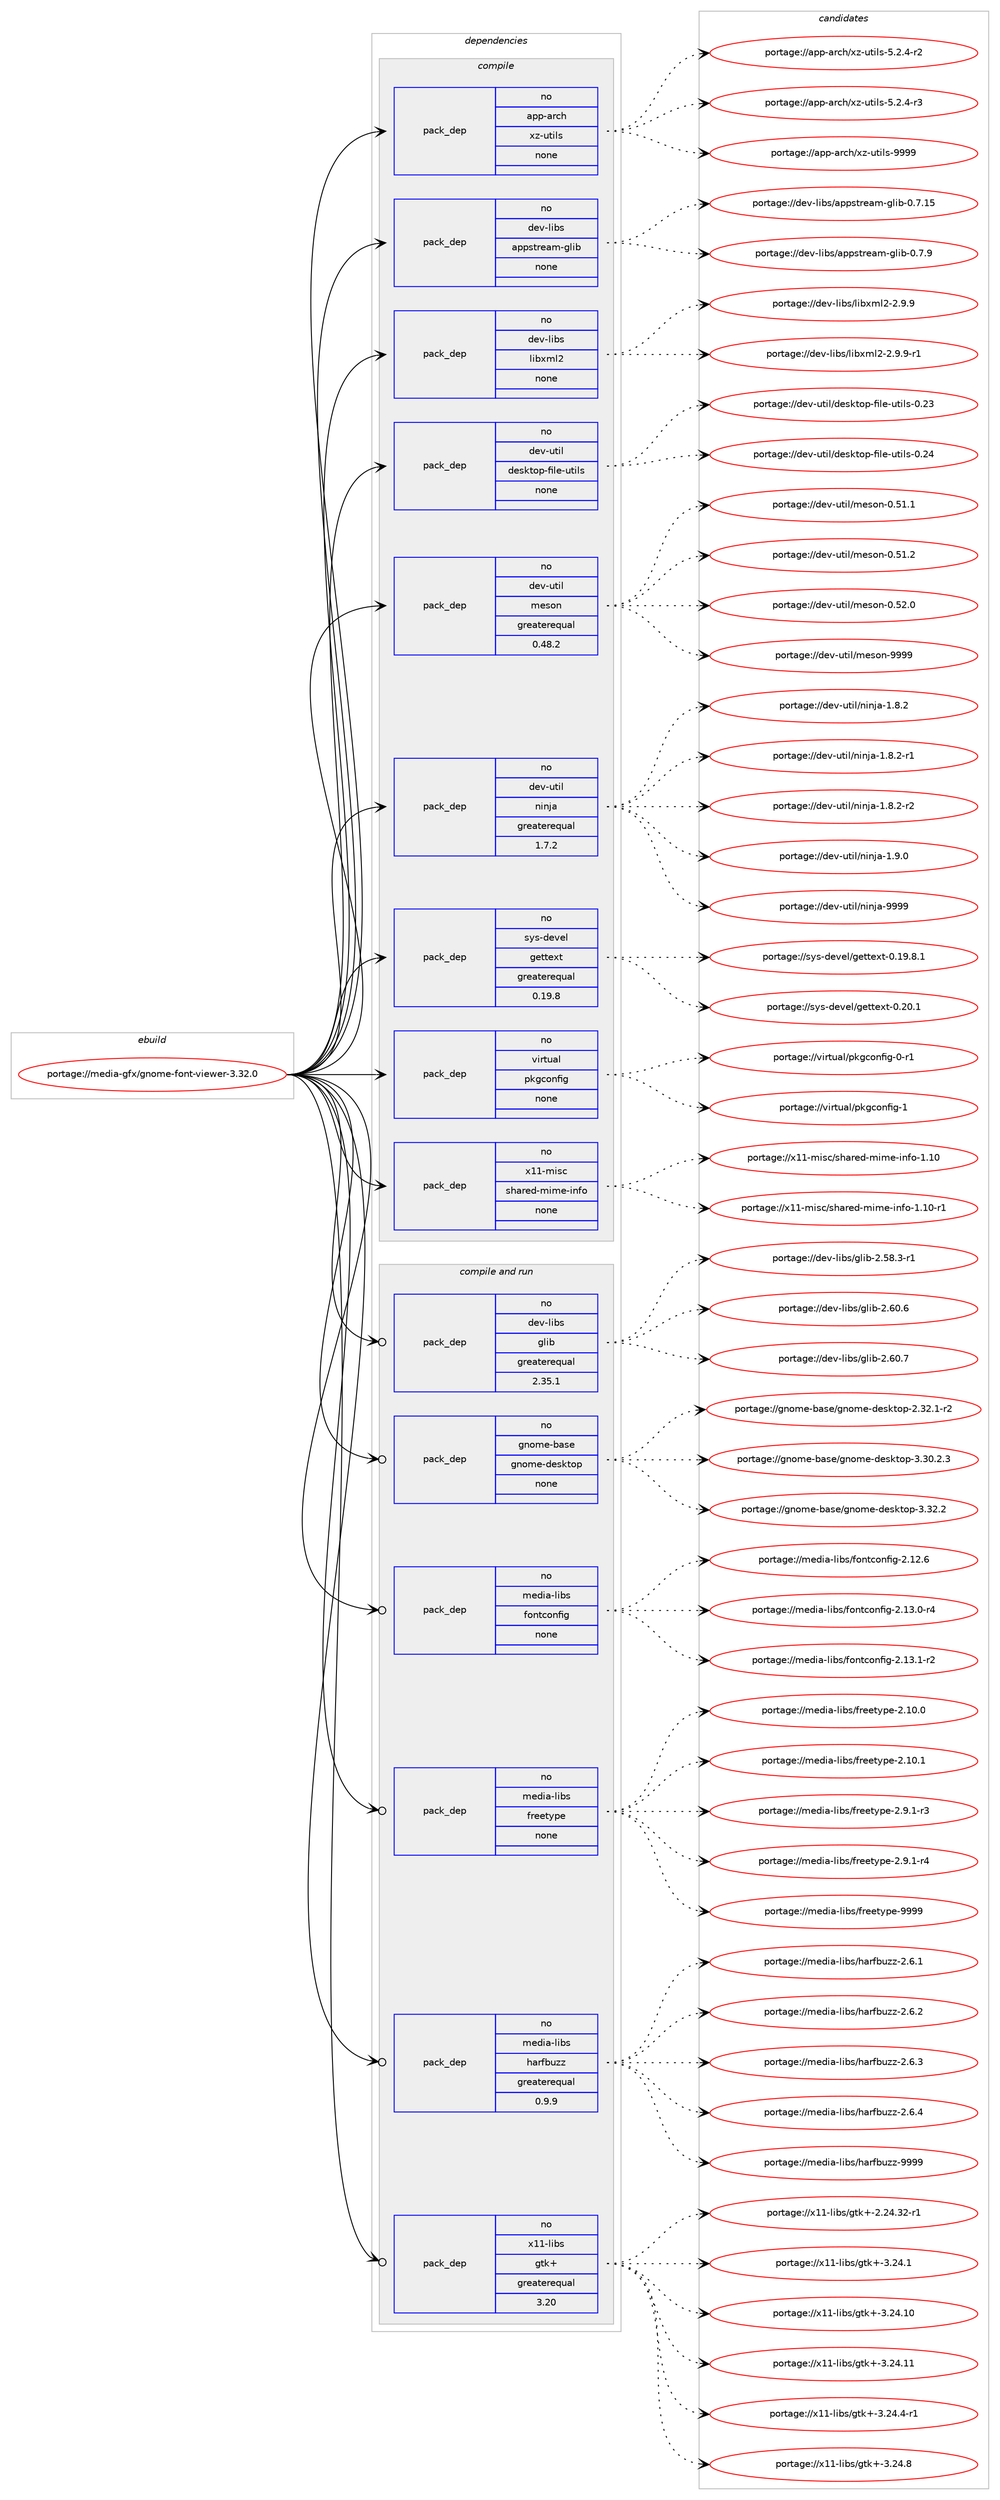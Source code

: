 digraph prolog {

# *************
# Graph options
# *************

newrank=true;
concentrate=true;
compound=true;
graph [rankdir=LR,fontname=Helvetica,fontsize=10,ranksep=1.5];#, ranksep=2.5, nodesep=0.2];
edge  [arrowhead=vee];
node  [fontname=Helvetica,fontsize=10];

# **********
# The ebuild
# **********

subgraph cluster_leftcol {
color=gray;
rank=same;
label=<<i>ebuild</i>>;
id [label="portage://media-gfx/gnome-font-viewer-3.32.0", color=red, width=4, href="../media-gfx/gnome-font-viewer-3.32.0.svg"];
}

# ****************
# The dependencies
# ****************

subgraph cluster_midcol {
color=gray;
label=<<i>dependencies</i>>;
subgraph cluster_compile {
fillcolor="#eeeeee";
style=filled;
label=<<i>compile</i>>;
subgraph pack230021 {
dependency313535 [label=<<TABLE BORDER="0" CELLBORDER="1" CELLSPACING="0" CELLPADDING="4" WIDTH="220"><TR><TD ROWSPAN="6" CELLPADDING="30">pack_dep</TD></TR><TR><TD WIDTH="110">no</TD></TR><TR><TD>app-arch</TD></TR><TR><TD>xz-utils</TD></TR><TR><TD>none</TD></TR><TR><TD></TD></TR></TABLE>>, shape=none, color=blue];
}
id:e -> dependency313535:w [weight=20,style="solid",arrowhead="vee"];
subgraph pack230022 {
dependency313536 [label=<<TABLE BORDER="0" CELLBORDER="1" CELLSPACING="0" CELLPADDING="4" WIDTH="220"><TR><TD ROWSPAN="6" CELLPADDING="30">pack_dep</TD></TR><TR><TD WIDTH="110">no</TD></TR><TR><TD>dev-libs</TD></TR><TR><TD>appstream-glib</TD></TR><TR><TD>none</TD></TR><TR><TD></TD></TR></TABLE>>, shape=none, color=blue];
}
id:e -> dependency313536:w [weight=20,style="solid",arrowhead="vee"];
subgraph pack230023 {
dependency313537 [label=<<TABLE BORDER="0" CELLBORDER="1" CELLSPACING="0" CELLPADDING="4" WIDTH="220"><TR><TD ROWSPAN="6" CELLPADDING="30">pack_dep</TD></TR><TR><TD WIDTH="110">no</TD></TR><TR><TD>dev-libs</TD></TR><TR><TD>libxml2</TD></TR><TR><TD>none</TD></TR><TR><TD></TD></TR></TABLE>>, shape=none, color=blue];
}
id:e -> dependency313537:w [weight=20,style="solid",arrowhead="vee"];
subgraph pack230024 {
dependency313538 [label=<<TABLE BORDER="0" CELLBORDER="1" CELLSPACING="0" CELLPADDING="4" WIDTH="220"><TR><TD ROWSPAN="6" CELLPADDING="30">pack_dep</TD></TR><TR><TD WIDTH="110">no</TD></TR><TR><TD>dev-util</TD></TR><TR><TD>desktop-file-utils</TD></TR><TR><TD>none</TD></TR><TR><TD></TD></TR></TABLE>>, shape=none, color=blue];
}
id:e -> dependency313538:w [weight=20,style="solid",arrowhead="vee"];
subgraph pack230025 {
dependency313539 [label=<<TABLE BORDER="0" CELLBORDER="1" CELLSPACING="0" CELLPADDING="4" WIDTH="220"><TR><TD ROWSPAN="6" CELLPADDING="30">pack_dep</TD></TR><TR><TD WIDTH="110">no</TD></TR><TR><TD>dev-util</TD></TR><TR><TD>meson</TD></TR><TR><TD>greaterequal</TD></TR><TR><TD>0.48.2</TD></TR></TABLE>>, shape=none, color=blue];
}
id:e -> dependency313539:w [weight=20,style="solid",arrowhead="vee"];
subgraph pack230026 {
dependency313540 [label=<<TABLE BORDER="0" CELLBORDER="1" CELLSPACING="0" CELLPADDING="4" WIDTH="220"><TR><TD ROWSPAN="6" CELLPADDING="30">pack_dep</TD></TR><TR><TD WIDTH="110">no</TD></TR><TR><TD>dev-util</TD></TR><TR><TD>ninja</TD></TR><TR><TD>greaterequal</TD></TR><TR><TD>1.7.2</TD></TR></TABLE>>, shape=none, color=blue];
}
id:e -> dependency313540:w [weight=20,style="solid",arrowhead="vee"];
subgraph pack230027 {
dependency313541 [label=<<TABLE BORDER="0" CELLBORDER="1" CELLSPACING="0" CELLPADDING="4" WIDTH="220"><TR><TD ROWSPAN="6" CELLPADDING="30">pack_dep</TD></TR><TR><TD WIDTH="110">no</TD></TR><TR><TD>sys-devel</TD></TR><TR><TD>gettext</TD></TR><TR><TD>greaterequal</TD></TR><TR><TD>0.19.8</TD></TR></TABLE>>, shape=none, color=blue];
}
id:e -> dependency313541:w [weight=20,style="solid",arrowhead="vee"];
subgraph pack230028 {
dependency313542 [label=<<TABLE BORDER="0" CELLBORDER="1" CELLSPACING="0" CELLPADDING="4" WIDTH="220"><TR><TD ROWSPAN="6" CELLPADDING="30">pack_dep</TD></TR><TR><TD WIDTH="110">no</TD></TR><TR><TD>virtual</TD></TR><TR><TD>pkgconfig</TD></TR><TR><TD>none</TD></TR><TR><TD></TD></TR></TABLE>>, shape=none, color=blue];
}
id:e -> dependency313542:w [weight=20,style="solid",arrowhead="vee"];
subgraph pack230029 {
dependency313543 [label=<<TABLE BORDER="0" CELLBORDER="1" CELLSPACING="0" CELLPADDING="4" WIDTH="220"><TR><TD ROWSPAN="6" CELLPADDING="30">pack_dep</TD></TR><TR><TD WIDTH="110">no</TD></TR><TR><TD>x11-misc</TD></TR><TR><TD>shared-mime-info</TD></TR><TR><TD>none</TD></TR><TR><TD></TD></TR></TABLE>>, shape=none, color=blue];
}
id:e -> dependency313543:w [weight=20,style="solid",arrowhead="vee"];
}
subgraph cluster_compileandrun {
fillcolor="#eeeeee";
style=filled;
label=<<i>compile and run</i>>;
subgraph pack230030 {
dependency313544 [label=<<TABLE BORDER="0" CELLBORDER="1" CELLSPACING="0" CELLPADDING="4" WIDTH="220"><TR><TD ROWSPAN="6" CELLPADDING="30">pack_dep</TD></TR><TR><TD WIDTH="110">no</TD></TR><TR><TD>dev-libs</TD></TR><TR><TD>glib</TD></TR><TR><TD>greaterequal</TD></TR><TR><TD>2.35.1</TD></TR></TABLE>>, shape=none, color=blue];
}
id:e -> dependency313544:w [weight=20,style="solid",arrowhead="odotvee"];
subgraph pack230031 {
dependency313545 [label=<<TABLE BORDER="0" CELLBORDER="1" CELLSPACING="0" CELLPADDING="4" WIDTH="220"><TR><TD ROWSPAN="6" CELLPADDING="30">pack_dep</TD></TR><TR><TD WIDTH="110">no</TD></TR><TR><TD>gnome-base</TD></TR><TR><TD>gnome-desktop</TD></TR><TR><TD>none</TD></TR><TR><TD></TD></TR></TABLE>>, shape=none, color=blue];
}
id:e -> dependency313545:w [weight=20,style="solid",arrowhead="odotvee"];
subgraph pack230032 {
dependency313546 [label=<<TABLE BORDER="0" CELLBORDER="1" CELLSPACING="0" CELLPADDING="4" WIDTH="220"><TR><TD ROWSPAN="6" CELLPADDING="30">pack_dep</TD></TR><TR><TD WIDTH="110">no</TD></TR><TR><TD>media-libs</TD></TR><TR><TD>fontconfig</TD></TR><TR><TD>none</TD></TR><TR><TD></TD></TR></TABLE>>, shape=none, color=blue];
}
id:e -> dependency313546:w [weight=20,style="solid",arrowhead="odotvee"];
subgraph pack230033 {
dependency313547 [label=<<TABLE BORDER="0" CELLBORDER="1" CELLSPACING="0" CELLPADDING="4" WIDTH="220"><TR><TD ROWSPAN="6" CELLPADDING="30">pack_dep</TD></TR><TR><TD WIDTH="110">no</TD></TR><TR><TD>media-libs</TD></TR><TR><TD>freetype</TD></TR><TR><TD>none</TD></TR><TR><TD></TD></TR></TABLE>>, shape=none, color=blue];
}
id:e -> dependency313547:w [weight=20,style="solid",arrowhead="odotvee"];
subgraph pack230034 {
dependency313548 [label=<<TABLE BORDER="0" CELLBORDER="1" CELLSPACING="0" CELLPADDING="4" WIDTH="220"><TR><TD ROWSPAN="6" CELLPADDING="30">pack_dep</TD></TR><TR><TD WIDTH="110">no</TD></TR><TR><TD>media-libs</TD></TR><TR><TD>harfbuzz</TD></TR><TR><TD>greaterequal</TD></TR><TR><TD>0.9.9</TD></TR></TABLE>>, shape=none, color=blue];
}
id:e -> dependency313548:w [weight=20,style="solid",arrowhead="odotvee"];
subgraph pack230035 {
dependency313549 [label=<<TABLE BORDER="0" CELLBORDER="1" CELLSPACING="0" CELLPADDING="4" WIDTH="220"><TR><TD ROWSPAN="6" CELLPADDING="30">pack_dep</TD></TR><TR><TD WIDTH="110">no</TD></TR><TR><TD>x11-libs</TD></TR><TR><TD>gtk+</TD></TR><TR><TD>greaterequal</TD></TR><TR><TD>3.20</TD></TR></TABLE>>, shape=none, color=blue];
}
id:e -> dependency313549:w [weight=20,style="solid",arrowhead="odotvee"];
}
subgraph cluster_run {
fillcolor="#eeeeee";
style=filled;
label=<<i>run</i>>;
}
}

# **************
# The candidates
# **************

subgraph cluster_choices {
rank=same;
color=gray;
label=<<i>candidates</i>>;

subgraph choice230021 {
color=black;
nodesep=1;
choiceportage9711211245971149910447120122451171161051081154553465046524511450 [label="portage://app-arch/xz-utils-5.2.4-r2", color=red, width=4,href="../app-arch/xz-utils-5.2.4-r2.svg"];
choiceportage9711211245971149910447120122451171161051081154553465046524511451 [label="portage://app-arch/xz-utils-5.2.4-r3", color=red, width=4,href="../app-arch/xz-utils-5.2.4-r3.svg"];
choiceportage9711211245971149910447120122451171161051081154557575757 [label="portage://app-arch/xz-utils-9999", color=red, width=4,href="../app-arch/xz-utils-9999.svg"];
dependency313535:e -> choiceportage9711211245971149910447120122451171161051081154553465046524511450:w [style=dotted,weight="100"];
dependency313535:e -> choiceportage9711211245971149910447120122451171161051081154553465046524511451:w [style=dotted,weight="100"];
dependency313535:e -> choiceportage9711211245971149910447120122451171161051081154557575757:w [style=dotted,weight="100"];
}
subgraph choice230022 {
color=black;
nodesep=1;
choiceportage1001011184510810598115479711211211511611410197109451031081059845484655464953 [label="portage://dev-libs/appstream-glib-0.7.15", color=red, width=4,href="../dev-libs/appstream-glib-0.7.15.svg"];
choiceportage10010111845108105981154797112112115116114101971094510310810598454846554657 [label="portage://dev-libs/appstream-glib-0.7.9", color=red, width=4,href="../dev-libs/appstream-glib-0.7.9.svg"];
dependency313536:e -> choiceportage1001011184510810598115479711211211511611410197109451031081059845484655464953:w [style=dotted,weight="100"];
dependency313536:e -> choiceportage10010111845108105981154797112112115116114101971094510310810598454846554657:w [style=dotted,weight="100"];
}
subgraph choice230023 {
color=black;
nodesep=1;
choiceportage1001011184510810598115471081059812010910850455046574657 [label="portage://dev-libs/libxml2-2.9.9", color=red, width=4,href="../dev-libs/libxml2-2.9.9.svg"];
choiceportage10010111845108105981154710810598120109108504550465746574511449 [label="portage://dev-libs/libxml2-2.9.9-r1", color=red, width=4,href="../dev-libs/libxml2-2.9.9-r1.svg"];
dependency313537:e -> choiceportage1001011184510810598115471081059812010910850455046574657:w [style=dotted,weight="100"];
dependency313537:e -> choiceportage10010111845108105981154710810598120109108504550465746574511449:w [style=dotted,weight="100"];
}
subgraph choice230024 {
color=black;
nodesep=1;
choiceportage100101118451171161051084710010111510711611111245102105108101451171161051081154548465051 [label="portage://dev-util/desktop-file-utils-0.23", color=red, width=4,href="../dev-util/desktop-file-utils-0.23.svg"];
choiceportage100101118451171161051084710010111510711611111245102105108101451171161051081154548465052 [label="portage://dev-util/desktop-file-utils-0.24", color=red, width=4,href="../dev-util/desktop-file-utils-0.24.svg"];
dependency313538:e -> choiceportage100101118451171161051084710010111510711611111245102105108101451171161051081154548465051:w [style=dotted,weight="100"];
dependency313538:e -> choiceportage100101118451171161051084710010111510711611111245102105108101451171161051081154548465052:w [style=dotted,weight="100"];
}
subgraph choice230025 {
color=black;
nodesep=1;
choiceportage100101118451171161051084710910111511111045484653494649 [label="portage://dev-util/meson-0.51.1", color=red, width=4,href="../dev-util/meson-0.51.1.svg"];
choiceportage100101118451171161051084710910111511111045484653494650 [label="portage://dev-util/meson-0.51.2", color=red, width=4,href="../dev-util/meson-0.51.2.svg"];
choiceportage100101118451171161051084710910111511111045484653504648 [label="portage://dev-util/meson-0.52.0", color=red, width=4,href="../dev-util/meson-0.52.0.svg"];
choiceportage10010111845117116105108471091011151111104557575757 [label="portage://dev-util/meson-9999", color=red, width=4,href="../dev-util/meson-9999.svg"];
dependency313539:e -> choiceportage100101118451171161051084710910111511111045484653494649:w [style=dotted,weight="100"];
dependency313539:e -> choiceportage100101118451171161051084710910111511111045484653494650:w [style=dotted,weight="100"];
dependency313539:e -> choiceportage100101118451171161051084710910111511111045484653504648:w [style=dotted,weight="100"];
dependency313539:e -> choiceportage10010111845117116105108471091011151111104557575757:w [style=dotted,weight="100"];
}
subgraph choice230026 {
color=black;
nodesep=1;
choiceportage100101118451171161051084711010511010697454946564650 [label="portage://dev-util/ninja-1.8.2", color=red, width=4,href="../dev-util/ninja-1.8.2.svg"];
choiceportage1001011184511711610510847110105110106974549465646504511449 [label="portage://dev-util/ninja-1.8.2-r1", color=red, width=4,href="../dev-util/ninja-1.8.2-r1.svg"];
choiceportage1001011184511711610510847110105110106974549465646504511450 [label="portage://dev-util/ninja-1.8.2-r2", color=red, width=4,href="../dev-util/ninja-1.8.2-r2.svg"];
choiceportage100101118451171161051084711010511010697454946574648 [label="portage://dev-util/ninja-1.9.0", color=red, width=4,href="../dev-util/ninja-1.9.0.svg"];
choiceportage1001011184511711610510847110105110106974557575757 [label="portage://dev-util/ninja-9999", color=red, width=4,href="../dev-util/ninja-9999.svg"];
dependency313540:e -> choiceportage100101118451171161051084711010511010697454946564650:w [style=dotted,weight="100"];
dependency313540:e -> choiceportage1001011184511711610510847110105110106974549465646504511449:w [style=dotted,weight="100"];
dependency313540:e -> choiceportage1001011184511711610510847110105110106974549465646504511450:w [style=dotted,weight="100"];
dependency313540:e -> choiceportage100101118451171161051084711010511010697454946574648:w [style=dotted,weight="100"];
dependency313540:e -> choiceportage1001011184511711610510847110105110106974557575757:w [style=dotted,weight="100"];
}
subgraph choice230027 {
color=black;
nodesep=1;
choiceportage1151211154510010111810110847103101116116101120116454846495746564649 [label="portage://sys-devel/gettext-0.19.8.1", color=red, width=4,href="../sys-devel/gettext-0.19.8.1.svg"];
choiceportage115121115451001011181011084710310111611610112011645484650484649 [label="portage://sys-devel/gettext-0.20.1", color=red, width=4,href="../sys-devel/gettext-0.20.1.svg"];
dependency313541:e -> choiceportage1151211154510010111810110847103101116116101120116454846495746564649:w [style=dotted,weight="100"];
dependency313541:e -> choiceportage115121115451001011181011084710310111611610112011645484650484649:w [style=dotted,weight="100"];
}
subgraph choice230028 {
color=black;
nodesep=1;
choiceportage11810511411611797108471121071039911111010210510345484511449 [label="portage://virtual/pkgconfig-0-r1", color=red, width=4,href="../virtual/pkgconfig-0-r1.svg"];
choiceportage1181051141161179710847112107103991111101021051034549 [label="portage://virtual/pkgconfig-1", color=red, width=4,href="../virtual/pkgconfig-1.svg"];
dependency313542:e -> choiceportage11810511411611797108471121071039911111010210510345484511449:w [style=dotted,weight="100"];
dependency313542:e -> choiceportage1181051141161179710847112107103991111101021051034549:w [style=dotted,weight="100"];
}
subgraph choice230029 {
color=black;
nodesep=1;
choiceportage12049494510910511599471151049711410110045109105109101451051101021114549464948 [label="portage://x11-misc/shared-mime-info-1.10", color=red, width=4,href="../x11-misc/shared-mime-info-1.10.svg"];
choiceportage120494945109105115994711510497114101100451091051091014510511010211145494649484511449 [label="portage://x11-misc/shared-mime-info-1.10-r1", color=red, width=4,href="../x11-misc/shared-mime-info-1.10-r1.svg"];
dependency313543:e -> choiceportage12049494510910511599471151049711410110045109105109101451051101021114549464948:w [style=dotted,weight="100"];
dependency313543:e -> choiceportage120494945109105115994711510497114101100451091051091014510511010211145494649484511449:w [style=dotted,weight="100"];
}
subgraph choice230030 {
color=black;
nodesep=1;
choiceportage10010111845108105981154710310810598455046535646514511449 [label="portage://dev-libs/glib-2.58.3-r1", color=red, width=4,href="../dev-libs/glib-2.58.3-r1.svg"];
choiceportage1001011184510810598115471031081059845504654484654 [label="portage://dev-libs/glib-2.60.6", color=red, width=4,href="../dev-libs/glib-2.60.6.svg"];
choiceportage1001011184510810598115471031081059845504654484655 [label="portage://dev-libs/glib-2.60.7", color=red, width=4,href="../dev-libs/glib-2.60.7.svg"];
dependency313544:e -> choiceportage10010111845108105981154710310810598455046535646514511449:w [style=dotted,weight="100"];
dependency313544:e -> choiceportage1001011184510810598115471031081059845504654484654:w [style=dotted,weight="100"];
dependency313544:e -> choiceportage1001011184510810598115471031081059845504654484655:w [style=dotted,weight="100"];
}
subgraph choice230031 {
color=black;
nodesep=1;
choiceportage1031101111091014598971151014710311011110910145100101115107116111112455046515046494511450 [label="portage://gnome-base/gnome-desktop-2.32.1-r2", color=red, width=4,href="../gnome-base/gnome-desktop-2.32.1-r2.svg"];
choiceportage1031101111091014598971151014710311011110910145100101115107116111112455146514846504651 [label="portage://gnome-base/gnome-desktop-3.30.2.3", color=red, width=4,href="../gnome-base/gnome-desktop-3.30.2.3.svg"];
choiceportage103110111109101459897115101471031101111091014510010111510711611111245514651504650 [label="portage://gnome-base/gnome-desktop-3.32.2", color=red, width=4,href="../gnome-base/gnome-desktop-3.32.2.svg"];
dependency313545:e -> choiceportage1031101111091014598971151014710311011110910145100101115107116111112455046515046494511450:w [style=dotted,weight="100"];
dependency313545:e -> choiceportage1031101111091014598971151014710311011110910145100101115107116111112455146514846504651:w [style=dotted,weight="100"];
dependency313545:e -> choiceportage103110111109101459897115101471031101111091014510010111510711611111245514651504650:w [style=dotted,weight="100"];
}
subgraph choice230032 {
color=black;
nodesep=1;
choiceportage109101100105974510810598115471021111101169911111010210510345504649504654 [label="portage://media-libs/fontconfig-2.12.6", color=red, width=4,href="../media-libs/fontconfig-2.12.6.svg"];
choiceportage1091011001059745108105981154710211111011699111110102105103455046495146484511452 [label="portage://media-libs/fontconfig-2.13.0-r4", color=red, width=4,href="../media-libs/fontconfig-2.13.0-r4.svg"];
choiceportage1091011001059745108105981154710211111011699111110102105103455046495146494511450 [label="portage://media-libs/fontconfig-2.13.1-r2", color=red, width=4,href="../media-libs/fontconfig-2.13.1-r2.svg"];
dependency313546:e -> choiceportage109101100105974510810598115471021111101169911111010210510345504649504654:w [style=dotted,weight="100"];
dependency313546:e -> choiceportage1091011001059745108105981154710211111011699111110102105103455046495146484511452:w [style=dotted,weight="100"];
dependency313546:e -> choiceportage1091011001059745108105981154710211111011699111110102105103455046495146494511450:w [style=dotted,weight="100"];
}
subgraph choice230033 {
color=black;
nodesep=1;
choiceportage1091011001059745108105981154710211410110111612111210145504649484648 [label="portage://media-libs/freetype-2.10.0", color=red, width=4,href="../media-libs/freetype-2.10.0.svg"];
choiceportage1091011001059745108105981154710211410110111612111210145504649484649 [label="portage://media-libs/freetype-2.10.1", color=red, width=4,href="../media-libs/freetype-2.10.1.svg"];
choiceportage109101100105974510810598115471021141011011161211121014550465746494511451 [label="portage://media-libs/freetype-2.9.1-r3", color=red, width=4,href="../media-libs/freetype-2.9.1-r3.svg"];
choiceportage109101100105974510810598115471021141011011161211121014550465746494511452 [label="portage://media-libs/freetype-2.9.1-r4", color=red, width=4,href="../media-libs/freetype-2.9.1-r4.svg"];
choiceportage109101100105974510810598115471021141011011161211121014557575757 [label="portage://media-libs/freetype-9999", color=red, width=4,href="../media-libs/freetype-9999.svg"];
dependency313547:e -> choiceportage1091011001059745108105981154710211410110111612111210145504649484648:w [style=dotted,weight="100"];
dependency313547:e -> choiceportage1091011001059745108105981154710211410110111612111210145504649484649:w [style=dotted,weight="100"];
dependency313547:e -> choiceportage109101100105974510810598115471021141011011161211121014550465746494511451:w [style=dotted,weight="100"];
dependency313547:e -> choiceportage109101100105974510810598115471021141011011161211121014550465746494511452:w [style=dotted,weight="100"];
dependency313547:e -> choiceportage109101100105974510810598115471021141011011161211121014557575757:w [style=dotted,weight="100"];
}
subgraph choice230034 {
color=black;
nodesep=1;
choiceportage109101100105974510810598115471049711410298117122122455046544649 [label="portage://media-libs/harfbuzz-2.6.1", color=red, width=4,href="../media-libs/harfbuzz-2.6.1.svg"];
choiceportage109101100105974510810598115471049711410298117122122455046544650 [label="portage://media-libs/harfbuzz-2.6.2", color=red, width=4,href="../media-libs/harfbuzz-2.6.2.svg"];
choiceportage109101100105974510810598115471049711410298117122122455046544651 [label="portage://media-libs/harfbuzz-2.6.3", color=red, width=4,href="../media-libs/harfbuzz-2.6.3.svg"];
choiceportage109101100105974510810598115471049711410298117122122455046544652 [label="portage://media-libs/harfbuzz-2.6.4", color=red, width=4,href="../media-libs/harfbuzz-2.6.4.svg"];
choiceportage1091011001059745108105981154710497114102981171221224557575757 [label="portage://media-libs/harfbuzz-9999", color=red, width=4,href="../media-libs/harfbuzz-9999.svg"];
dependency313548:e -> choiceportage109101100105974510810598115471049711410298117122122455046544649:w [style=dotted,weight="100"];
dependency313548:e -> choiceportage109101100105974510810598115471049711410298117122122455046544650:w [style=dotted,weight="100"];
dependency313548:e -> choiceportage109101100105974510810598115471049711410298117122122455046544651:w [style=dotted,weight="100"];
dependency313548:e -> choiceportage109101100105974510810598115471049711410298117122122455046544652:w [style=dotted,weight="100"];
dependency313548:e -> choiceportage1091011001059745108105981154710497114102981171221224557575757:w [style=dotted,weight="100"];
}
subgraph choice230035 {
color=black;
nodesep=1;
choiceportage12049494510810598115471031161074345504650524651504511449 [label="portage://x11-libs/gtk+-2.24.32-r1", color=red, width=4,href="../x11-libs/gtk+-2.24.32-r1.svg"];
choiceportage12049494510810598115471031161074345514650524649 [label="portage://x11-libs/gtk+-3.24.1", color=red, width=4,href="../x11-libs/gtk+-3.24.1.svg"];
choiceportage1204949451081059811547103116107434551465052464948 [label="portage://x11-libs/gtk+-3.24.10", color=red, width=4,href="../x11-libs/gtk+-3.24.10.svg"];
choiceportage1204949451081059811547103116107434551465052464949 [label="portage://x11-libs/gtk+-3.24.11", color=red, width=4,href="../x11-libs/gtk+-3.24.11.svg"];
choiceportage120494945108105981154710311610743455146505246524511449 [label="portage://x11-libs/gtk+-3.24.4-r1", color=red, width=4,href="../x11-libs/gtk+-3.24.4-r1.svg"];
choiceportage12049494510810598115471031161074345514650524656 [label="portage://x11-libs/gtk+-3.24.8", color=red, width=4,href="../x11-libs/gtk+-3.24.8.svg"];
dependency313549:e -> choiceportage12049494510810598115471031161074345504650524651504511449:w [style=dotted,weight="100"];
dependency313549:e -> choiceportage12049494510810598115471031161074345514650524649:w [style=dotted,weight="100"];
dependency313549:e -> choiceportage1204949451081059811547103116107434551465052464948:w [style=dotted,weight="100"];
dependency313549:e -> choiceportage1204949451081059811547103116107434551465052464949:w [style=dotted,weight="100"];
dependency313549:e -> choiceportage120494945108105981154710311610743455146505246524511449:w [style=dotted,weight="100"];
dependency313549:e -> choiceportage12049494510810598115471031161074345514650524656:w [style=dotted,weight="100"];
}
}

}
